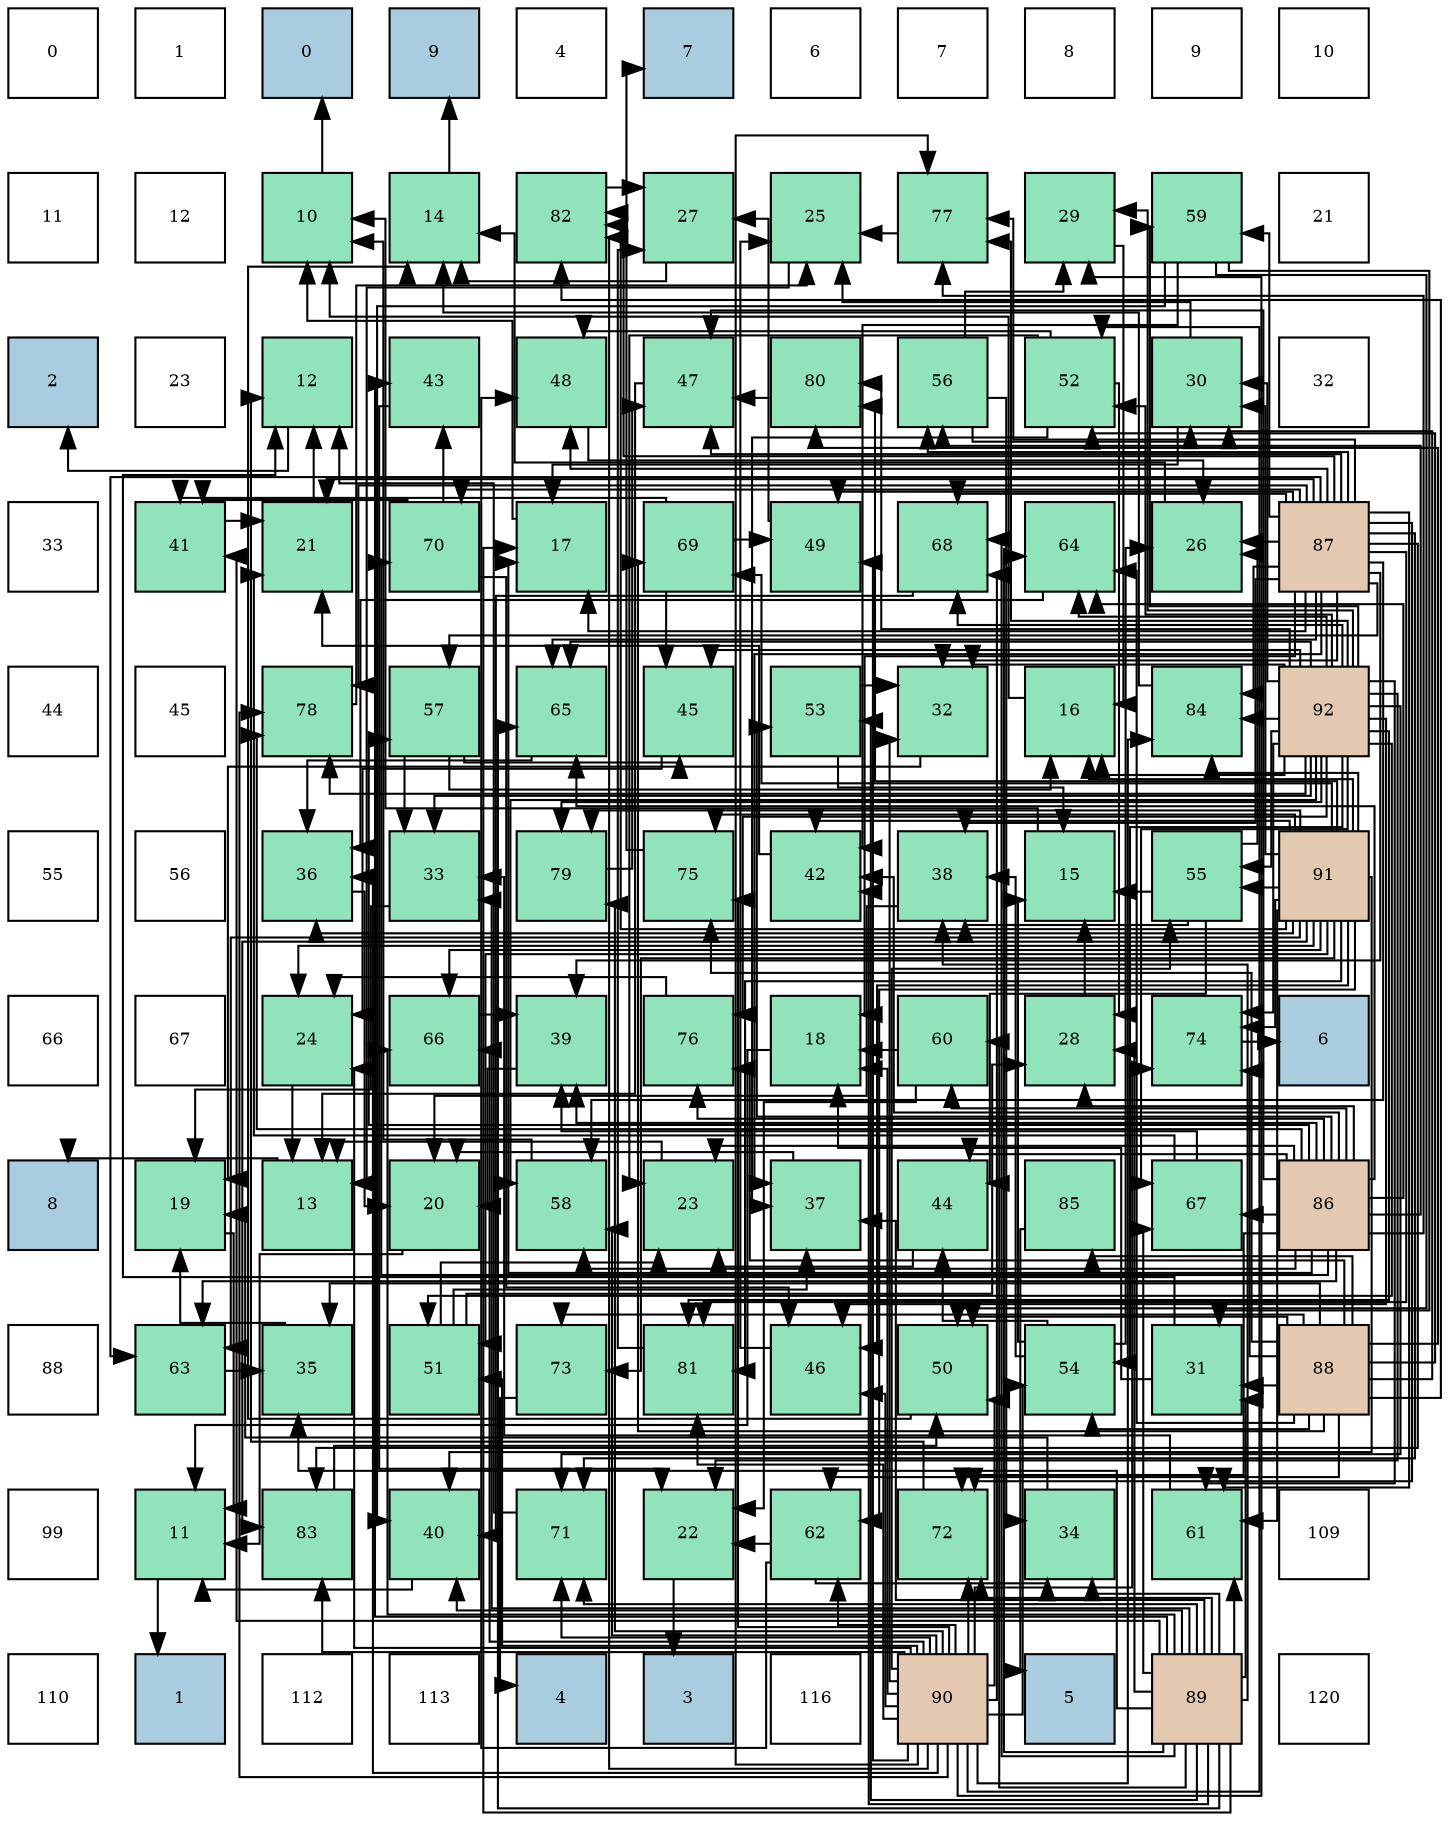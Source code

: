 digraph layout{
 rankdir=TB;
 splines=ortho;
 node [style=filled shape=square fixedsize=true width=0.6];
0[label="0", fontsize=8, fillcolor="#ffffff"];
1[label="1", fontsize=8, fillcolor="#ffffff"];
2[label="0", fontsize=8, fillcolor="#a9ccde"];
3[label="9", fontsize=8, fillcolor="#a9ccde"];
4[label="4", fontsize=8, fillcolor="#ffffff"];
5[label="7", fontsize=8, fillcolor="#a9ccde"];
6[label="6", fontsize=8, fillcolor="#ffffff"];
7[label="7", fontsize=8, fillcolor="#ffffff"];
8[label="8", fontsize=8, fillcolor="#ffffff"];
9[label="9", fontsize=8, fillcolor="#ffffff"];
10[label="10", fontsize=8, fillcolor="#ffffff"];
11[label="11", fontsize=8, fillcolor="#ffffff"];
12[label="12", fontsize=8, fillcolor="#ffffff"];
13[label="10", fontsize=8, fillcolor="#91e3bb"];
14[label="14", fontsize=8, fillcolor="#91e3bb"];
15[label="82", fontsize=8, fillcolor="#91e3bb"];
16[label="27", fontsize=8, fillcolor="#91e3bb"];
17[label="25", fontsize=8, fillcolor="#91e3bb"];
18[label="77", fontsize=8, fillcolor="#91e3bb"];
19[label="29", fontsize=8, fillcolor="#91e3bb"];
20[label="59", fontsize=8, fillcolor="#91e3bb"];
21[label="21", fontsize=8, fillcolor="#ffffff"];
22[label="2", fontsize=8, fillcolor="#a9ccde"];
23[label="23", fontsize=8, fillcolor="#ffffff"];
24[label="12", fontsize=8, fillcolor="#91e3bb"];
25[label="43", fontsize=8, fillcolor="#91e3bb"];
26[label="48", fontsize=8, fillcolor="#91e3bb"];
27[label="47", fontsize=8, fillcolor="#91e3bb"];
28[label="80", fontsize=8, fillcolor="#91e3bb"];
29[label="56", fontsize=8, fillcolor="#91e3bb"];
30[label="52", fontsize=8, fillcolor="#91e3bb"];
31[label="30", fontsize=8, fillcolor="#91e3bb"];
32[label="32", fontsize=8, fillcolor="#ffffff"];
33[label="33", fontsize=8, fillcolor="#ffffff"];
34[label="41", fontsize=8, fillcolor="#91e3bb"];
35[label="21", fontsize=8, fillcolor="#91e3bb"];
36[label="70", fontsize=8, fillcolor="#91e3bb"];
37[label="17", fontsize=8, fillcolor="#91e3bb"];
38[label="69", fontsize=8, fillcolor="#91e3bb"];
39[label="49", fontsize=8, fillcolor="#91e3bb"];
40[label="68", fontsize=8, fillcolor="#91e3bb"];
41[label="64", fontsize=8, fillcolor="#91e3bb"];
42[label="26", fontsize=8, fillcolor="#91e3bb"];
43[label="87", fontsize=8, fillcolor="#e3c9af"];
44[label="44", fontsize=8, fillcolor="#ffffff"];
45[label="45", fontsize=8, fillcolor="#ffffff"];
46[label="78", fontsize=8, fillcolor="#91e3bb"];
47[label="57", fontsize=8, fillcolor="#91e3bb"];
48[label="65", fontsize=8, fillcolor="#91e3bb"];
49[label="45", fontsize=8, fillcolor="#91e3bb"];
50[label="53", fontsize=8, fillcolor="#91e3bb"];
51[label="32", fontsize=8, fillcolor="#91e3bb"];
52[label="16", fontsize=8, fillcolor="#91e3bb"];
53[label="84", fontsize=8, fillcolor="#91e3bb"];
54[label="92", fontsize=8, fillcolor="#e3c9af"];
55[label="55", fontsize=8, fillcolor="#ffffff"];
56[label="56", fontsize=8, fillcolor="#ffffff"];
57[label="36", fontsize=8, fillcolor="#91e3bb"];
58[label="33", fontsize=8, fillcolor="#91e3bb"];
59[label="79", fontsize=8, fillcolor="#91e3bb"];
60[label="75", fontsize=8, fillcolor="#91e3bb"];
61[label="42", fontsize=8, fillcolor="#91e3bb"];
62[label="38", fontsize=8, fillcolor="#91e3bb"];
63[label="15", fontsize=8, fillcolor="#91e3bb"];
64[label="55", fontsize=8, fillcolor="#91e3bb"];
65[label="91", fontsize=8, fillcolor="#e3c9af"];
66[label="66", fontsize=8, fillcolor="#ffffff"];
67[label="67", fontsize=8, fillcolor="#ffffff"];
68[label="24", fontsize=8, fillcolor="#91e3bb"];
69[label="66", fontsize=8, fillcolor="#91e3bb"];
70[label="39", fontsize=8, fillcolor="#91e3bb"];
71[label="76", fontsize=8, fillcolor="#91e3bb"];
72[label="18", fontsize=8, fillcolor="#91e3bb"];
73[label="60", fontsize=8, fillcolor="#91e3bb"];
74[label="28", fontsize=8, fillcolor="#91e3bb"];
75[label="74", fontsize=8, fillcolor="#91e3bb"];
76[label="6", fontsize=8, fillcolor="#a9ccde"];
77[label="8", fontsize=8, fillcolor="#a9ccde"];
78[label="19", fontsize=8, fillcolor="#91e3bb"];
79[label="13", fontsize=8, fillcolor="#91e3bb"];
80[label="20", fontsize=8, fillcolor="#91e3bb"];
81[label="58", fontsize=8, fillcolor="#91e3bb"];
82[label="23", fontsize=8, fillcolor="#91e3bb"];
83[label="37", fontsize=8, fillcolor="#91e3bb"];
84[label="44", fontsize=8, fillcolor="#91e3bb"];
85[label="85", fontsize=8, fillcolor="#91e3bb"];
86[label="67", fontsize=8, fillcolor="#91e3bb"];
87[label="86", fontsize=8, fillcolor="#e3c9af"];
88[label="88", fontsize=8, fillcolor="#ffffff"];
89[label="63", fontsize=8, fillcolor="#91e3bb"];
90[label="35", fontsize=8, fillcolor="#91e3bb"];
91[label="51", fontsize=8, fillcolor="#91e3bb"];
92[label="73", fontsize=8, fillcolor="#91e3bb"];
93[label="81", fontsize=8, fillcolor="#91e3bb"];
94[label="46", fontsize=8, fillcolor="#91e3bb"];
95[label="50", fontsize=8, fillcolor="#91e3bb"];
96[label="54", fontsize=8, fillcolor="#91e3bb"];
97[label="31", fontsize=8, fillcolor="#91e3bb"];
98[label="88", fontsize=8, fillcolor="#e3c9af"];
99[label="99", fontsize=8, fillcolor="#ffffff"];
100[label="11", fontsize=8, fillcolor="#91e3bb"];
101[label="83", fontsize=8, fillcolor="#91e3bb"];
102[label="40", fontsize=8, fillcolor="#91e3bb"];
103[label="71", fontsize=8, fillcolor="#91e3bb"];
104[label="22", fontsize=8, fillcolor="#91e3bb"];
105[label="62", fontsize=8, fillcolor="#91e3bb"];
106[label="72", fontsize=8, fillcolor="#91e3bb"];
107[label="34", fontsize=8, fillcolor="#91e3bb"];
108[label="61", fontsize=8, fillcolor="#91e3bb"];
109[label="109", fontsize=8, fillcolor="#ffffff"];
110[label="110", fontsize=8, fillcolor="#ffffff"];
111[label="1", fontsize=8, fillcolor="#a9ccde"];
112[label="112", fontsize=8, fillcolor="#ffffff"];
113[label="113", fontsize=8, fillcolor="#ffffff"];
114[label="4", fontsize=8, fillcolor="#a9ccde"];
115[label="3", fontsize=8, fillcolor="#a9ccde"];
116[label="116", fontsize=8, fillcolor="#ffffff"];
117[label="90", fontsize=8, fillcolor="#e3c9af"];
118[label="5", fontsize=8, fillcolor="#a9ccde"];
119[label="89", fontsize=8, fillcolor="#e3c9af"];
120[label="120", fontsize=8, fillcolor="#ffffff"];
edge [constraint=false, style=vis];13 -> 2;
100 -> 111;
24 -> 22;
79 -> 77;
14 -> 3;
63 -> 13;
52 -> 13;
37 -> 13;
72 -> 100;
78 -> 100;
80 -> 100;
35 -> 24;
104 -> 115;
82 -> 79;
68 -> 79;
17 -> 79;
42 -> 14;
16 -> 14;
74 -> 63;
19 -> 52;
31 -> 37;
31 -> 17;
97 -> 24;
97 -> 72;
51 -> 78;
58 -> 78;
107 -> 78;
90 -> 78;
57 -> 80;
83 -> 80;
62 -> 80;
70 -> 80;
102 -> 100;
34 -> 35;
61 -> 35;
25 -> 104;
84 -> 82;
49 -> 68;
94 -> 17;
27 -> 79;
26 -> 42;
39 -> 16;
95 -> 14;
91 -> 82;
91 -> 74;
91 -> 83;
30 -> 82;
30 -> 74;
30 -> 83;
30 -> 26;
50 -> 63;
50 -> 51;
96 -> 63;
96 -> 42;
96 -> 62;
96 -> 84;
64 -> 63;
64 -> 42;
64 -> 62;
64 -> 84;
29 -> 19;
29 -> 31;
29 -> 107;
47 -> 52;
47 -> 58;
47 -> 49;
81 -> 13;
20 -> 97;
20 -> 102;
20 -> 61;
20 -> 95;
73 -> 72;
73 -> 104;
108 -> 58;
105 -> 104;
105 -> 107;
105 -> 26;
89 -> 90;
41 -> 57;
48 -> 57;
69 -> 70;
86 -> 35;
86 -> 70;
40 -> 102;
38 -> 34;
38 -> 49;
38 -> 39;
36 -> 34;
36 -> 25;
36 -> 94;
103 -> 24;
106 -> 24;
92 -> 114;
75 -> 76;
60 -> 5;
71 -> 68;
18 -> 17;
46 -> 17;
59 -> 27;
28 -> 27;
93 -> 16;
15 -> 16;
101 -> 95;
53 -> 14;
85 -> 118;
87 -> 37;
87 -> 82;
87 -> 74;
87 -> 70;
87 -> 61;
87 -> 84;
87 -> 27;
87 -> 50;
87 -> 29;
87 -> 47;
87 -> 81;
87 -> 73;
87 -> 89;
87 -> 41;
87 -> 48;
87 -> 86;
87 -> 36;
87 -> 106;
87 -> 71;
87 -> 18;
87 -> 46;
43 -> 37;
43 -> 72;
43 -> 35;
43 -> 42;
43 -> 51;
43 -> 83;
43 -> 62;
43 -> 70;
43 -> 27;
43 -> 26;
43 -> 39;
43 -> 29;
43 -> 47;
43 -> 81;
43 -> 20;
43 -> 108;
43 -> 89;
43 -> 48;
43 -> 40;
43 -> 36;
43 -> 103;
43 -> 106;
43 -> 18;
43 -> 46;
43 -> 93;
43 -> 15;
43 -> 101;
43 -> 53;
98 -> 31;
98 -> 97;
98 -> 90;
98 -> 95;
98 -> 30;
98 -> 96;
98 -> 105;
98 -> 41;
98 -> 38;
98 -> 92;
98 -> 75;
98 -> 60;
98 -> 71;
98 -> 28;
98 -> 15;
98 -> 85;
119 -> 37;
119 -> 74;
119 -> 97;
119 -> 58;
119 -> 107;
119 -> 90;
119 -> 83;
119 -> 62;
119 -> 102;
119 -> 34;
119 -> 61;
119 -> 25;
119 -> 50;
119 -> 73;
119 -> 108;
119 -> 41;
119 -> 48;
119 -> 69;
119 -> 86;
119 -> 40;
119 -> 103;
119 -> 106;
117 -> 72;
117 -> 68;
117 -> 19;
117 -> 51;
117 -> 57;
117 -> 94;
117 -> 39;
117 -> 95;
117 -> 91;
117 -> 30;
117 -> 96;
117 -> 64;
117 -> 81;
117 -> 105;
117 -> 69;
117 -> 40;
117 -> 103;
117 -> 106;
117 -> 75;
117 -> 60;
117 -> 18;
117 -> 46;
117 -> 59;
117 -> 93;
117 -> 15;
117 -> 101;
117 -> 53;
65 -> 52;
65 -> 68;
65 -> 31;
65 -> 57;
65 -> 102;
65 -> 61;
65 -> 94;
65 -> 91;
65 -> 64;
65 -> 108;
65 -> 105;
65 -> 89;
65 -> 69;
65 -> 38;
65 -> 92;
65 -> 75;
65 -> 60;
65 -> 59;
65 -> 28;
65 -> 93;
65 -> 15;
65 -> 101;
65 -> 53;
54 -> 52;
54 -> 104;
54 -> 19;
54 -> 31;
54 -> 51;
54 -> 58;
54 -> 49;
54 -> 94;
54 -> 91;
54 -> 30;
54 -> 96;
54 -> 64;
54 -> 81;
54 -> 20;
54 -> 108;
54 -> 41;
54 -> 48;
54 -> 86;
54 -> 40;
54 -> 103;
54 -> 75;
54 -> 71;
54 -> 18;
54 -> 46;
54 -> 59;
54 -> 28;
54 -> 93;
54 -> 53;
edge [constraint=true, style=invis];
0 -> 11 -> 22 -> 33 -> 44 -> 55 -> 66 -> 77 -> 88 -> 99 -> 110;
1 -> 12 -> 23 -> 34 -> 45 -> 56 -> 67 -> 78 -> 89 -> 100 -> 111;
2 -> 13 -> 24 -> 35 -> 46 -> 57 -> 68 -> 79 -> 90 -> 101 -> 112;
3 -> 14 -> 25 -> 36 -> 47 -> 58 -> 69 -> 80 -> 91 -> 102 -> 113;
4 -> 15 -> 26 -> 37 -> 48 -> 59 -> 70 -> 81 -> 92 -> 103 -> 114;
5 -> 16 -> 27 -> 38 -> 49 -> 60 -> 71 -> 82 -> 93 -> 104 -> 115;
6 -> 17 -> 28 -> 39 -> 50 -> 61 -> 72 -> 83 -> 94 -> 105 -> 116;
7 -> 18 -> 29 -> 40 -> 51 -> 62 -> 73 -> 84 -> 95 -> 106 -> 117;
8 -> 19 -> 30 -> 41 -> 52 -> 63 -> 74 -> 85 -> 96 -> 107 -> 118;
9 -> 20 -> 31 -> 42 -> 53 -> 64 -> 75 -> 86 -> 97 -> 108 -> 119;
10 -> 21 -> 32 -> 43 -> 54 -> 65 -> 76 -> 87 -> 98 -> 109 -> 120;
rank = same {0 -> 1 -> 2 -> 3 -> 4 -> 5 -> 6 -> 7 -> 8 -> 9 -> 10};
rank = same {11 -> 12 -> 13 -> 14 -> 15 -> 16 -> 17 -> 18 -> 19 -> 20 -> 21};
rank = same {22 -> 23 -> 24 -> 25 -> 26 -> 27 -> 28 -> 29 -> 30 -> 31 -> 32};
rank = same {33 -> 34 -> 35 -> 36 -> 37 -> 38 -> 39 -> 40 -> 41 -> 42 -> 43};
rank = same {44 -> 45 -> 46 -> 47 -> 48 -> 49 -> 50 -> 51 -> 52 -> 53 -> 54};
rank = same {55 -> 56 -> 57 -> 58 -> 59 -> 60 -> 61 -> 62 -> 63 -> 64 -> 65};
rank = same {66 -> 67 -> 68 -> 69 -> 70 -> 71 -> 72 -> 73 -> 74 -> 75 -> 76};
rank = same {77 -> 78 -> 79 -> 80 -> 81 -> 82 -> 83 -> 84 -> 85 -> 86 -> 87};
rank = same {88 -> 89 -> 90 -> 91 -> 92 -> 93 -> 94 -> 95 -> 96 -> 97 -> 98};
rank = same {99 -> 100 -> 101 -> 102 -> 103 -> 104 -> 105 -> 106 -> 107 -> 108 -> 109};
rank = same {110 -> 111 -> 112 -> 113 -> 114 -> 115 -> 116 -> 117 -> 118 -> 119 -> 120};
}